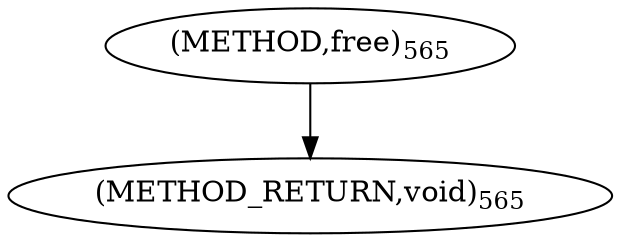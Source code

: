 digraph "free" {  
"4826" [label = <(METHOD,free)<SUB>565</SUB>> ]
"4828" [label = <(METHOD_RETURN,void)<SUB>565</SUB>> ]
  "4826" -> "4828" 
}
